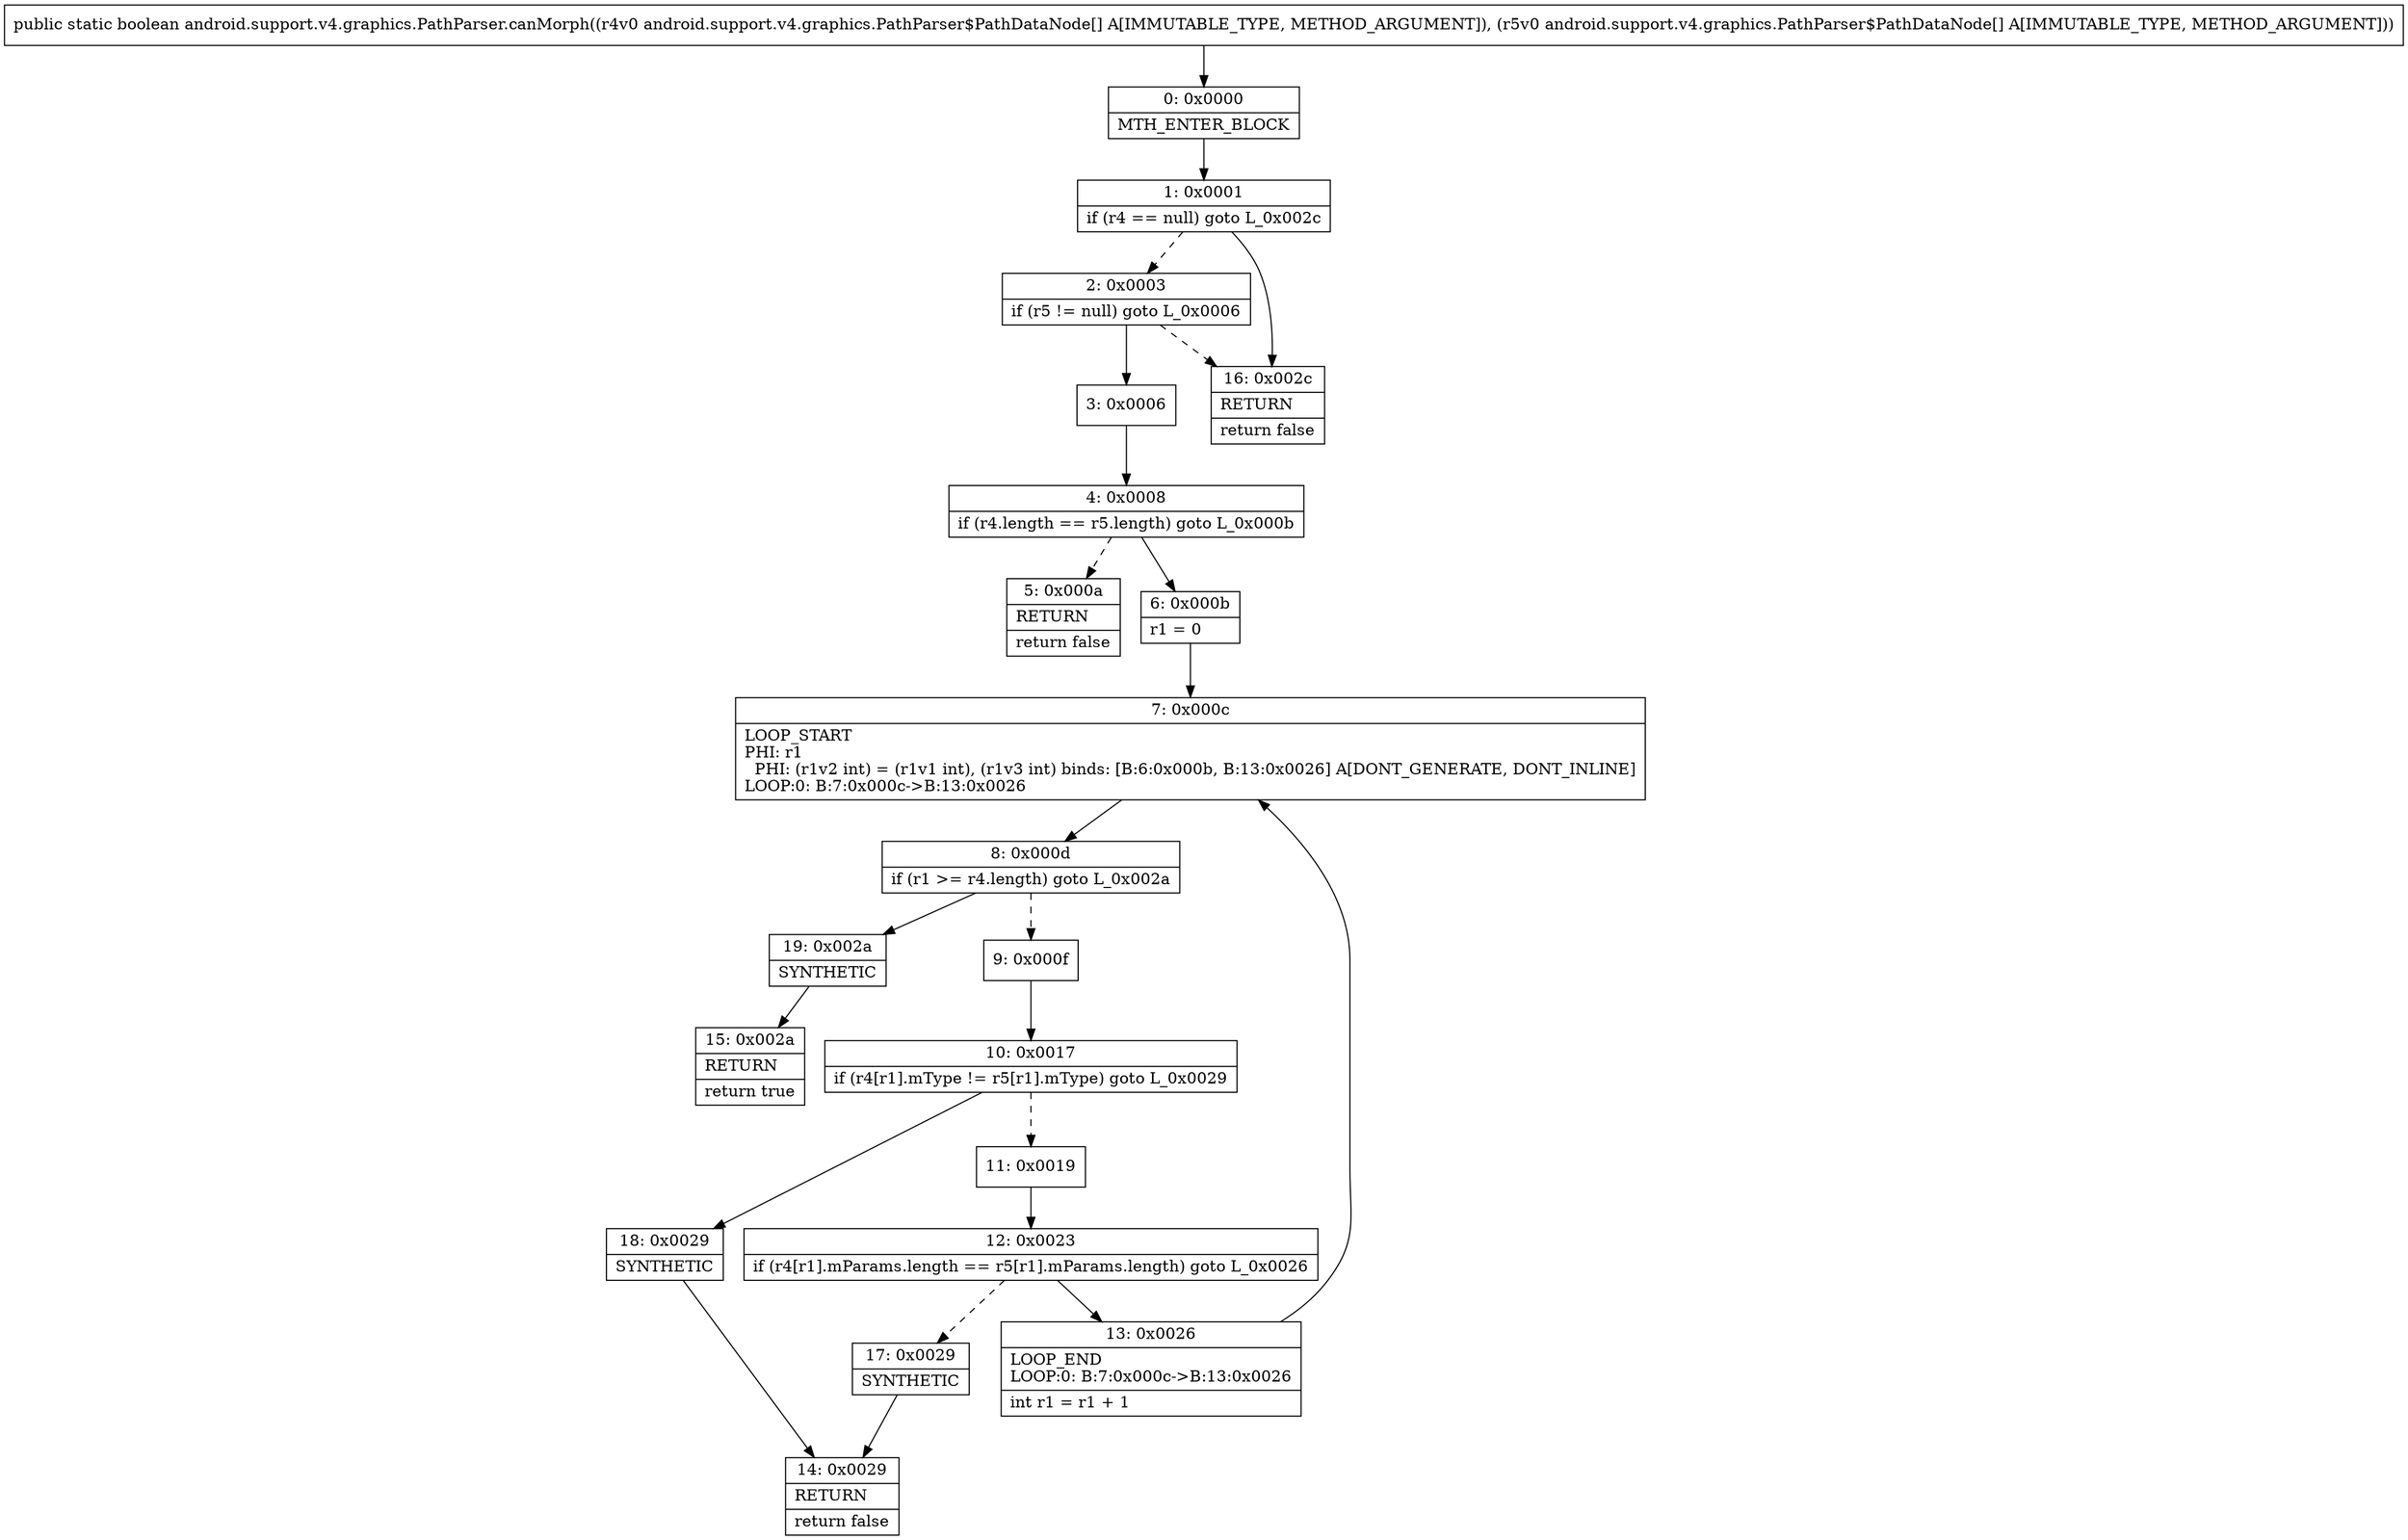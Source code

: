 digraph "CFG forandroid.support.v4.graphics.PathParser.canMorph([Landroid\/support\/v4\/graphics\/PathParser$PathDataNode;[Landroid\/support\/v4\/graphics\/PathParser$PathDataNode;)Z" {
Node_0 [shape=record,label="{0\:\ 0x0000|MTH_ENTER_BLOCK\l}"];
Node_1 [shape=record,label="{1\:\ 0x0001|if (r4 == null) goto L_0x002c\l}"];
Node_2 [shape=record,label="{2\:\ 0x0003|if (r5 != null) goto L_0x0006\l}"];
Node_3 [shape=record,label="{3\:\ 0x0006}"];
Node_4 [shape=record,label="{4\:\ 0x0008|if (r4.length == r5.length) goto L_0x000b\l}"];
Node_5 [shape=record,label="{5\:\ 0x000a|RETURN\l|return false\l}"];
Node_6 [shape=record,label="{6\:\ 0x000b|r1 = 0\l}"];
Node_7 [shape=record,label="{7\:\ 0x000c|LOOP_START\lPHI: r1 \l  PHI: (r1v2 int) = (r1v1 int), (r1v3 int) binds: [B:6:0x000b, B:13:0x0026] A[DONT_GENERATE, DONT_INLINE]\lLOOP:0: B:7:0x000c\-\>B:13:0x0026\l}"];
Node_8 [shape=record,label="{8\:\ 0x000d|if (r1 \>= r4.length) goto L_0x002a\l}"];
Node_9 [shape=record,label="{9\:\ 0x000f}"];
Node_10 [shape=record,label="{10\:\ 0x0017|if (r4[r1].mType != r5[r1].mType) goto L_0x0029\l}"];
Node_11 [shape=record,label="{11\:\ 0x0019}"];
Node_12 [shape=record,label="{12\:\ 0x0023|if (r4[r1].mParams.length == r5[r1].mParams.length) goto L_0x0026\l}"];
Node_13 [shape=record,label="{13\:\ 0x0026|LOOP_END\lLOOP:0: B:7:0x000c\-\>B:13:0x0026\l|int r1 = r1 + 1\l}"];
Node_14 [shape=record,label="{14\:\ 0x0029|RETURN\l|return false\l}"];
Node_15 [shape=record,label="{15\:\ 0x002a|RETURN\l|return true\l}"];
Node_16 [shape=record,label="{16\:\ 0x002c|RETURN\l|return false\l}"];
Node_17 [shape=record,label="{17\:\ 0x0029|SYNTHETIC\l}"];
Node_18 [shape=record,label="{18\:\ 0x0029|SYNTHETIC\l}"];
Node_19 [shape=record,label="{19\:\ 0x002a|SYNTHETIC\l}"];
MethodNode[shape=record,label="{public static boolean android.support.v4.graphics.PathParser.canMorph((r4v0 android.support.v4.graphics.PathParser$PathDataNode[] A[IMMUTABLE_TYPE, METHOD_ARGUMENT]), (r5v0 android.support.v4.graphics.PathParser$PathDataNode[] A[IMMUTABLE_TYPE, METHOD_ARGUMENT])) }"];
MethodNode -> Node_0;
Node_0 -> Node_1;
Node_1 -> Node_2[style=dashed];
Node_1 -> Node_16;
Node_2 -> Node_3;
Node_2 -> Node_16[style=dashed];
Node_3 -> Node_4;
Node_4 -> Node_5[style=dashed];
Node_4 -> Node_6;
Node_6 -> Node_7;
Node_7 -> Node_8;
Node_8 -> Node_9[style=dashed];
Node_8 -> Node_19;
Node_9 -> Node_10;
Node_10 -> Node_11[style=dashed];
Node_10 -> Node_18;
Node_11 -> Node_12;
Node_12 -> Node_13;
Node_12 -> Node_17[style=dashed];
Node_13 -> Node_7;
Node_17 -> Node_14;
Node_18 -> Node_14;
Node_19 -> Node_15;
}

